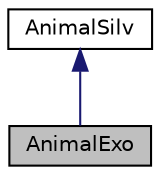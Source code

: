 digraph "AnimalExo"
{
  edge [fontname="Helvetica",fontsize="10",labelfontname="Helvetica",labelfontsize="10"];
  node [fontname="Helvetica",fontsize="10",shape=record];
  Node6 [label="AnimalExo",height=0.2,width=0.4,color="black", fillcolor="grey75", style="filled", fontcolor="black"];
  Node7 -> Node6 [dir="back",color="midnightblue",fontsize="10",style="solid",fontname="Helvetica"];
  Node7 [label="AnimalSilv",height=0.2,width=0.4,color="black", fillcolor="white", style="filled",URL="$class_animal_silv.html",tooltip="Classe dos animais silvestres. "];
}
